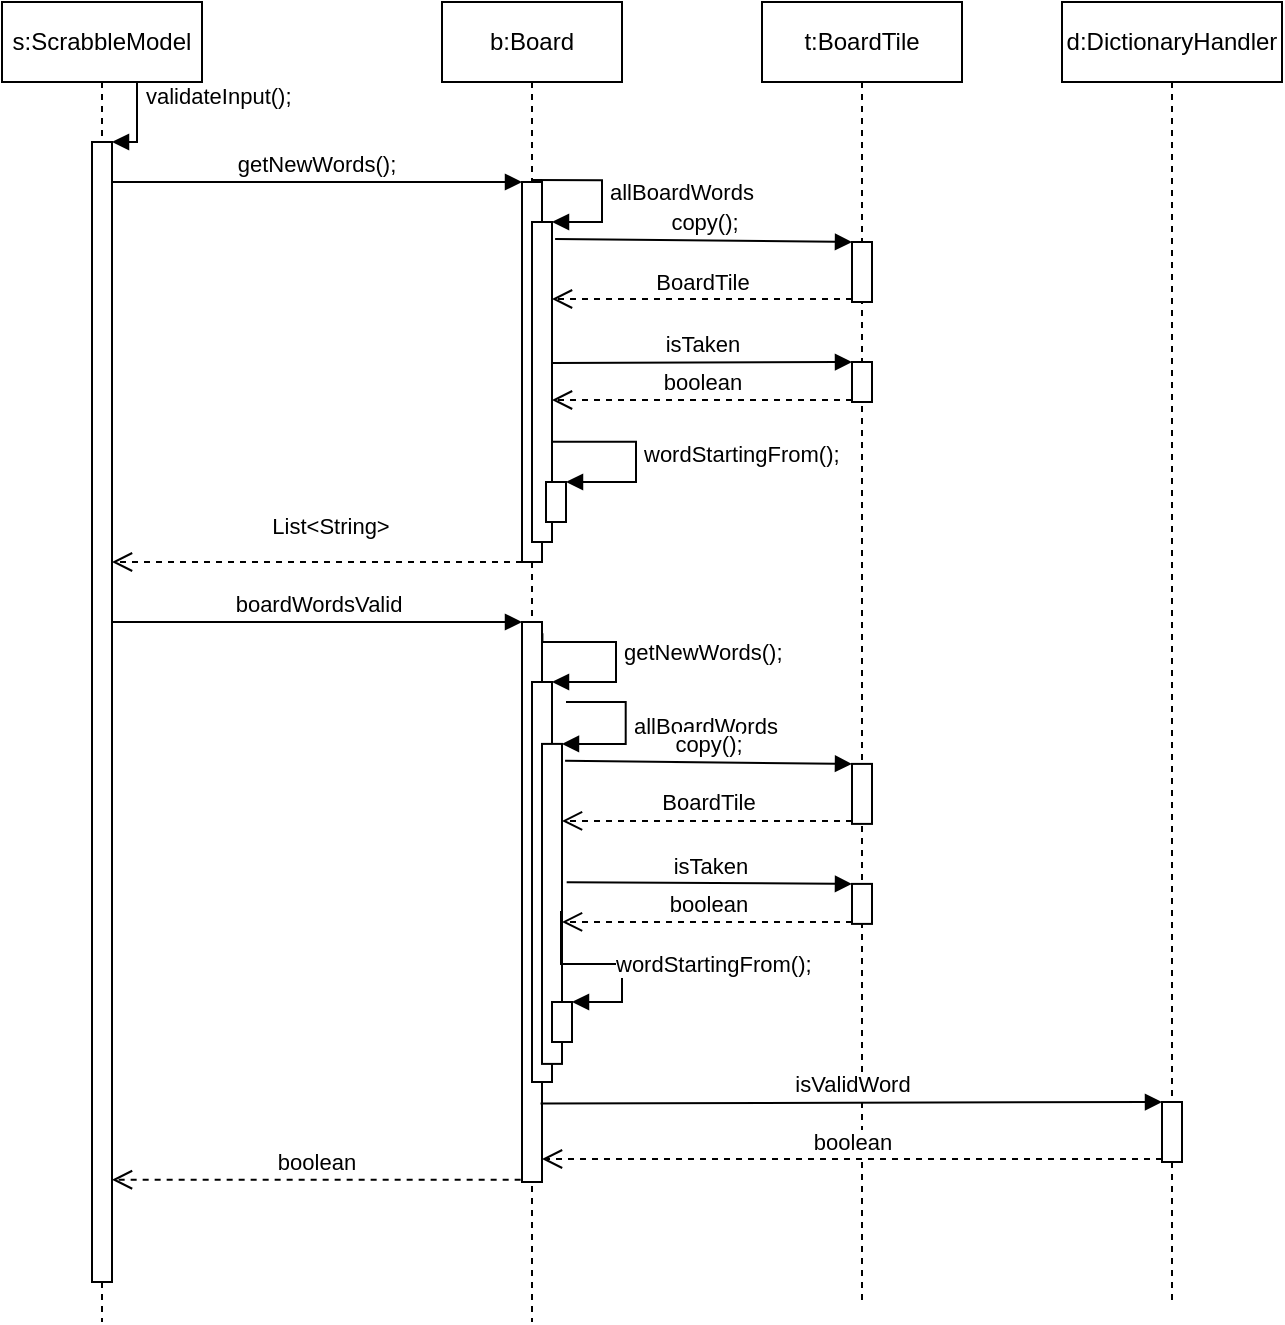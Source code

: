 <mxfile version="15.5.4" type="embed"><diagram id="vEO-fi0PIGtUyrCe1I8E" name="Page-1"><mxGraphModel dx="837" dy="645" grid="1" gridSize="10" guides="1" tooltips="1" connect="1" arrows="1" fold="1" page="1" pageScale="1" pageWidth="850" pageHeight="1100" math="0" shadow="0"><root><mxCell id="0"/><mxCell id="1" parent="0"/><mxCell id="2" value="b:Board" style="shape=umlLifeline;perimeter=lifelinePerimeter;whiteSpace=wrap;html=1;container=1;collapsible=0;recursiveResize=0;outlineConnect=0;" vertex="1" parent="1"><mxGeometry x="260" y="70" width="90" height="660" as="geometry"/></mxCell><mxCell id="3" value="" style="html=1;points=[];perimeter=orthogonalPerimeter;" vertex="1" parent="2"><mxGeometry x="40" y="90" width="10" height="190" as="geometry"/></mxCell><mxCell id="4" value="" style="html=1;points=[];perimeter=orthogonalPerimeter;" vertex="1" parent="2"><mxGeometry x="45" y="110" width="10" height="160" as="geometry"/></mxCell><mxCell id="5" value="allBoardWords" style="edgeStyle=orthogonalEdgeStyle;html=1;align=left;spacingLeft=2;endArrow=block;rounded=0;entryX=1;entryY=0;exitX=0.514;exitY=-0.005;exitDx=0;exitDy=0;exitPerimeter=0;" edge="1" parent="2" source="3" target="4"><mxGeometry relative="1" as="geometry"><mxPoint x="50" y="110" as="sourcePoint"/><Array as="points"><mxPoint x="80" y="89"/><mxPoint x="80" y="110"/></Array></mxGeometry></mxCell><mxCell id="6" value="" style="html=1;points=[];perimeter=orthogonalPerimeter;" vertex="1" parent="2"><mxGeometry x="52" y="240" width="10" height="20" as="geometry"/></mxCell><mxCell id="7" value="wordStartingFrom();" style="edgeStyle=orthogonalEdgeStyle;html=1;align=left;spacingLeft=2;endArrow=block;rounded=0;entryX=1;entryY=0;exitX=0.961;exitY=0.687;exitDx=0;exitDy=0;exitPerimeter=0;" edge="1" parent="2" source="4" target="6"><mxGeometry relative="1" as="geometry"><mxPoint x="57" y="220" as="sourcePoint"/><Array as="points"><mxPoint x="97" y="220"/><mxPoint x="97" y="240"/></Array></mxGeometry></mxCell><mxCell id="8" value="" style="html=1;points=[];perimeter=orthogonalPerimeter;" vertex="1" parent="2"><mxGeometry x="40" y="310" width="10" height="280" as="geometry"/></mxCell><mxCell id="9" value="" style="html=1;points=[];perimeter=orthogonalPerimeter;" vertex="1" parent="2"><mxGeometry x="45" y="340" width="10" height="200" as="geometry"/></mxCell><mxCell id="10" value="getNewWords();" style="edgeStyle=orthogonalEdgeStyle;html=1;align=left;spacingLeft=2;endArrow=block;rounded=0;entryX=1;entryY=0;exitX=1.02;exitY=0.02;exitDx=0;exitDy=0;exitPerimeter=0;" edge="1" parent="2" source="8" target="9"><mxGeometry relative="1" as="geometry"><mxPoint x="57" y="320" as="sourcePoint"/><Array as="points"><mxPoint x="87" y="320"/><mxPoint x="87" y="340"/></Array></mxGeometry></mxCell><mxCell id="11" value="" style="html=1;points=[];perimeter=orthogonalPerimeter;" vertex="1" parent="2"><mxGeometry x="50.0" y="370.95" width="10" height="160" as="geometry"/></mxCell><mxCell id="12" value="allBoardWords" style="edgeStyle=orthogonalEdgeStyle;html=1;align=left;spacingLeft=2;endArrow=block;rounded=0;entryX=1;entryY=0;exitX=0.514;exitY=-0.005;exitDx=0;exitDy=0;exitPerimeter=0;" edge="1" parent="2" target="11"><mxGeometry relative="1" as="geometry"><mxPoint x="62.0" y="350.0" as="sourcePoint"/><Array as="points"><mxPoint x="91.86" y="349.95"/><mxPoint x="91.86" y="370.95"/></Array></mxGeometry></mxCell><mxCell id="13" value="" style="html=1;points=[];perimeter=orthogonalPerimeter;" vertex="1" parent="2"><mxGeometry x="55" y="500.0" width="10" height="20" as="geometry"/></mxCell><mxCell id="14" value="wordStartingFrom();" style="edgeStyle=orthogonalEdgeStyle;html=1;align=left;spacingLeft=2;endArrow=block;rounded=0;entryX=1;entryY=0;exitX=0.95;exitY=0.522;exitDx=0;exitDy=0;exitPerimeter=0;" edge="1" parent="2" source="11" target="13"><mxGeometry relative="1" as="geometry"><mxPoint x="-131.14" y="410.95" as="sourcePoint"/><Array as="points"><mxPoint x="60" y="481"/><mxPoint x="90" y="481"/><mxPoint x="90" y="500"/></Array></mxGeometry></mxCell><mxCell id="15" value="t:BoardTile" style="shape=umlLifeline;perimeter=lifelinePerimeter;whiteSpace=wrap;html=1;container=1;collapsible=0;recursiveResize=0;outlineConnect=0;" vertex="1" parent="1"><mxGeometry x="420" y="70" width="100" height="650" as="geometry"/></mxCell><mxCell id="16" value="" style="html=1;points=[];perimeter=orthogonalPerimeter;" vertex="1" parent="15"><mxGeometry x="45" y="120" width="10" height="30" as="geometry"/></mxCell><mxCell id="17" value="" style="html=1;points=[];perimeter=orthogonalPerimeter;" vertex="1" parent="15"><mxGeometry x="45" y="180" width="10" height="20" as="geometry"/></mxCell><mxCell id="18" value="" style="html=1;points=[];perimeter=orthogonalPerimeter;" vertex="1" parent="15"><mxGeometry x="45" y="380.95" width="10" height="30" as="geometry"/></mxCell><mxCell id="19" value="" style="html=1;points=[];perimeter=orthogonalPerimeter;" vertex="1" parent="15"><mxGeometry x="45" y="440.95" width="10" height="20" as="geometry"/></mxCell><mxCell id="20" value="s:ScrabbleModel" style="shape=umlLifeline;perimeter=lifelinePerimeter;whiteSpace=wrap;html=1;container=1;collapsible=0;recursiveResize=0;outlineConnect=0;" vertex="1" parent="1"><mxGeometry x="40" y="70" width="100" height="660" as="geometry"/></mxCell><mxCell id="21" value="" style="html=1;points=[];perimeter=orthogonalPerimeter;" vertex="1" parent="20"><mxGeometry x="45" y="70" width="10" height="570" as="geometry"/></mxCell><mxCell id="22" value="validateInput();" style="edgeStyle=orthogonalEdgeStyle;html=1;align=left;spacingLeft=2;endArrow=block;rounded=0;entryX=1;entryY=0;" edge="1" parent="20" target="21"><mxGeometry relative="1" as="geometry"><mxPoint x="37.5" y="40" as="sourcePoint"/><Array as="points"><mxPoint x="67.5" y="40"/></Array></mxGeometry></mxCell><mxCell id="23" value="getNewWords();" style="html=1;verticalAlign=bottom;endArrow=block;entryX=0;entryY=0;rounded=0;exitX=0.993;exitY=0.035;exitDx=0;exitDy=0;exitPerimeter=0;" edge="1" parent="1" source="21" target="3"><mxGeometry relative="1" as="geometry"><mxPoint x="95" y="170" as="sourcePoint"/></mxGeometry></mxCell><mxCell id="24" value="List&amp;lt;String&amp;gt;" style="html=1;verticalAlign=bottom;endArrow=open;dashed=1;endSize=8;rounded=0;exitX=0;exitY=1;exitDx=0;exitDy=0;exitPerimeter=0;" edge="1" parent="1" source="3" target="21"><mxGeometry x="-0.062" y="-9" relative="1" as="geometry"><mxPoint x="95" y="246" as="targetPoint"/><mxPoint x="250" y="350" as="sourcePoint"/><mxPoint as="offset"/></mxGeometry></mxCell><mxCell id="25" value="copy();" style="html=1;verticalAlign=bottom;endArrow=block;entryX=0;entryY=0;rounded=0;exitX=1.155;exitY=0.053;exitDx=0;exitDy=0;exitPerimeter=0;" edge="1" parent="1" source="4" target="16"><mxGeometry relative="1" as="geometry"><mxPoint x="270" y="190" as="sourcePoint"/></mxGeometry></mxCell><mxCell id="26" value="BoardTile" style="html=1;verticalAlign=bottom;endArrow=open;dashed=1;endSize=8;exitX=0;exitY=0.95;rounded=0;" edge="1" parent="1" source="16" target="4"><mxGeometry relative="1" as="geometry"><mxPoint x="270" y="228" as="targetPoint"/></mxGeometry></mxCell><mxCell id="27" value="isTaken" style="html=1;verticalAlign=bottom;endArrow=block;entryX=0;entryY=0;rounded=0;exitX=1;exitY=0.441;exitDx=0;exitDy=0;exitPerimeter=0;" edge="1" parent="1" source="4" target="17"><mxGeometry relative="1" as="geometry"><mxPoint x="272" y="250" as="sourcePoint"/></mxGeometry></mxCell><mxCell id="28" value="boolean" style="html=1;verticalAlign=bottom;endArrow=open;dashed=1;endSize=8;exitX=0;exitY=0.95;rounded=0;" edge="1" parent="1" source="17" target="4"><mxGeometry relative="1" as="geometry"><mxPoint x="267" y="279" as="targetPoint"/></mxGeometry></mxCell><mxCell id="29" value="boardWordsValid" style="html=1;verticalAlign=bottom;endArrow=block;entryX=0;entryY=0;rounded=0;" edge="1" parent="1" source="21" target="8"><mxGeometry relative="1" as="geometry"><mxPoint x="95" y="360" as="sourcePoint"/></mxGeometry></mxCell><mxCell id="30" value="boolean" style="html=1;verticalAlign=bottom;endArrow=open;dashed=1;endSize=8;exitX=-0.067;exitY=0.996;rounded=0;exitDx=0;exitDy=0;exitPerimeter=0;" edge="1" parent="1" source="8" target="21"><mxGeometry relative="1" as="geometry"><mxPoint x="95" y="436" as="targetPoint"/></mxGeometry></mxCell><mxCell id="31" value="d:DictionaryHandler" style="shape=umlLifeline;perimeter=lifelinePerimeter;whiteSpace=wrap;html=1;container=1;collapsible=0;recursiveResize=0;outlineConnect=0;" vertex="1" parent="1"><mxGeometry x="570" y="70" width="110" height="650" as="geometry"/></mxCell><mxCell id="32" value="" style="html=1;points=[];perimeter=orthogonalPerimeter;" vertex="1" parent="31"><mxGeometry x="50" y="550" width="10" height="30" as="geometry"/></mxCell><mxCell id="33" value="copy();" style="html=1;verticalAlign=bottom;endArrow=block;entryX=0;entryY=0;rounded=0;exitX=1.155;exitY=0.053;exitDx=0;exitDy=0;exitPerimeter=0;" edge="1" parent="1" source="11" target="18"><mxGeometry relative="1" as="geometry"><mxPoint x="281.86" y="450.95" as="sourcePoint"/></mxGeometry></mxCell><mxCell id="34" value="BoardTile" style="html=1;verticalAlign=bottom;endArrow=open;dashed=1;endSize=8;exitX=0;exitY=0.95;rounded=0;" edge="1" parent="1" source="18" target="11"><mxGeometry relative="1" as="geometry"><mxPoint x="281.86" y="488.95" as="targetPoint"/></mxGeometry></mxCell><mxCell id="35" value="boolean" style="html=1;verticalAlign=bottom;endArrow=open;dashed=1;endSize=8;exitX=0;exitY=0.95;rounded=0;" edge="1" parent="1" source="19" target="11"><mxGeometry relative="1" as="geometry"><mxPoint x="278.86" y="539.95" as="targetPoint"/></mxGeometry></mxCell><mxCell id="36" value="boolean" style="html=1;verticalAlign=bottom;endArrow=open;dashed=1;endSize=8;exitX=0;exitY=0.95;rounded=0;" edge="1" parent="1" source="32" target="8"><mxGeometry relative="1" as="geometry"><mxPoint x="265" y="696" as="targetPoint"/></mxGeometry></mxCell><mxCell id="37" value="isTaken" style="html=1;verticalAlign=bottom;endArrow=block;entryX=0;entryY=0;rounded=0;exitX=1.233;exitY=0.432;exitDx=0;exitDy=0;exitPerimeter=0;" edge="1" parent="1" source="11" target="19"><mxGeometry relative="1" as="geometry"><mxPoint x="333.86" y="510.95" as="sourcePoint"/></mxGeometry></mxCell><mxCell id="38" value="isValidWord" style="html=1;verticalAlign=bottom;endArrow=block;entryX=0;entryY=0;rounded=0;exitX=0.929;exitY=0.86;exitDx=0;exitDy=0;exitPerimeter=0;" edge="1" parent="1" source="8" target="32"><mxGeometry relative="1" as="geometry"><mxPoint x="315" y="620" as="sourcePoint"/></mxGeometry></mxCell></root></mxGraphModel></diagram></mxfile>
